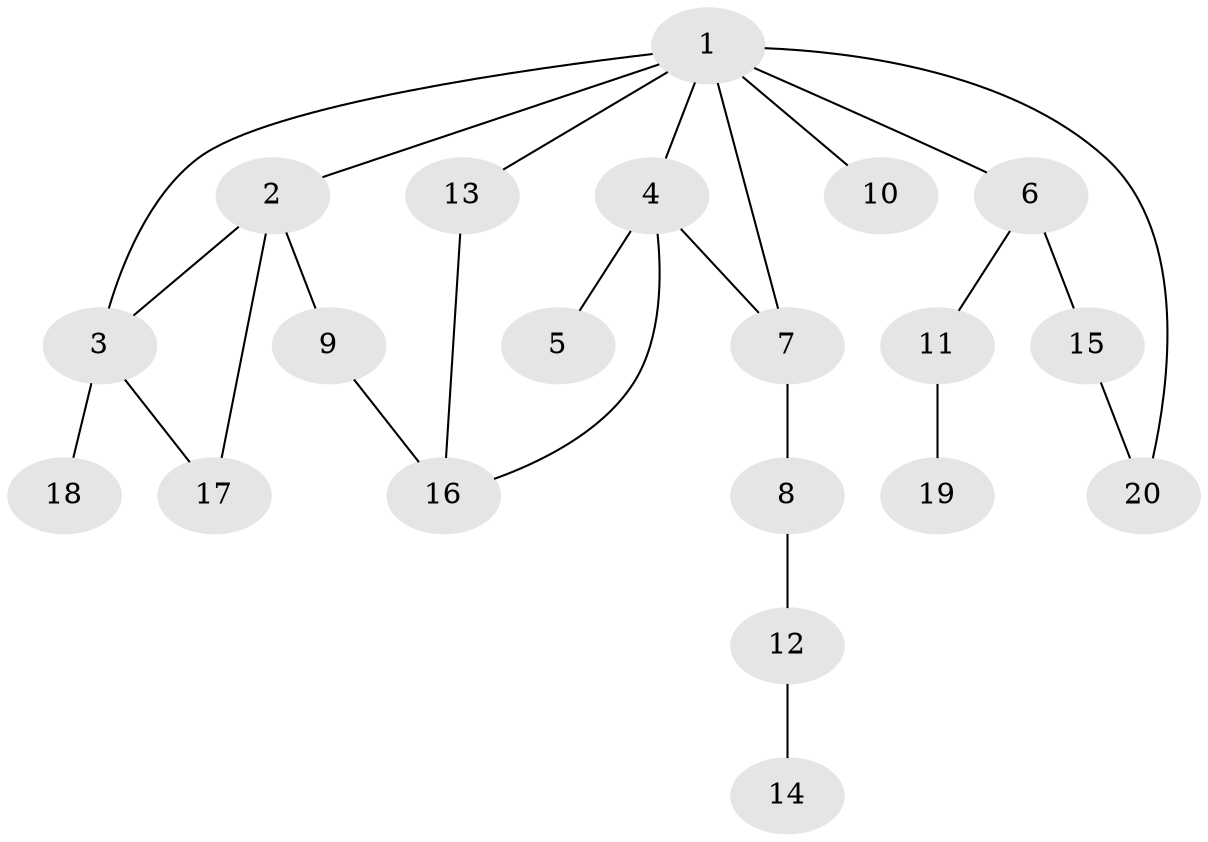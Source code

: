 // Generated by graph-tools (version 1.1) at 2025/46/02/15/25 05:46:28]
// undirected, 20 vertices, 25 edges
graph export_dot {
graph [start="1"]
  node [color=gray90,style=filled];
  1;
  2;
  3;
  4;
  5;
  6;
  7;
  8;
  9;
  10;
  11;
  12;
  13;
  14;
  15;
  16;
  17;
  18;
  19;
  20;
  1 -- 2;
  1 -- 4;
  1 -- 6;
  1 -- 7;
  1 -- 10;
  1 -- 13;
  1 -- 20;
  1 -- 3;
  2 -- 3;
  2 -- 9;
  2 -- 17;
  3 -- 17;
  3 -- 18;
  4 -- 5;
  4 -- 16;
  4 -- 7;
  6 -- 11;
  6 -- 15;
  7 -- 8;
  8 -- 12;
  9 -- 16;
  11 -- 19;
  12 -- 14;
  13 -- 16;
  15 -- 20;
}
